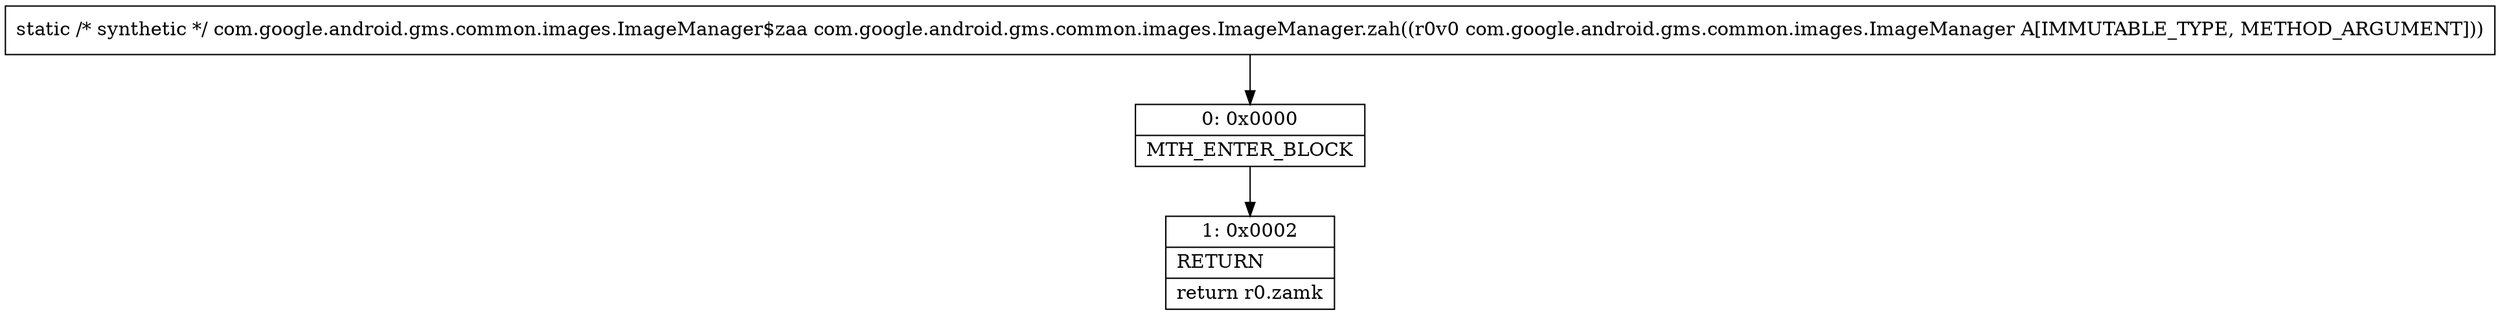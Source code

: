 digraph "CFG forcom.google.android.gms.common.images.ImageManager.zah(Lcom\/google\/android\/gms\/common\/images\/ImageManager;)Lcom\/google\/android\/gms\/common\/images\/ImageManager$zaa;" {
Node_0 [shape=record,label="{0\:\ 0x0000|MTH_ENTER_BLOCK\l}"];
Node_1 [shape=record,label="{1\:\ 0x0002|RETURN\l|return r0.zamk\l}"];
MethodNode[shape=record,label="{static \/* synthetic *\/ com.google.android.gms.common.images.ImageManager$zaa com.google.android.gms.common.images.ImageManager.zah((r0v0 com.google.android.gms.common.images.ImageManager A[IMMUTABLE_TYPE, METHOD_ARGUMENT])) }"];
MethodNode -> Node_0;
Node_0 -> Node_1;
}


